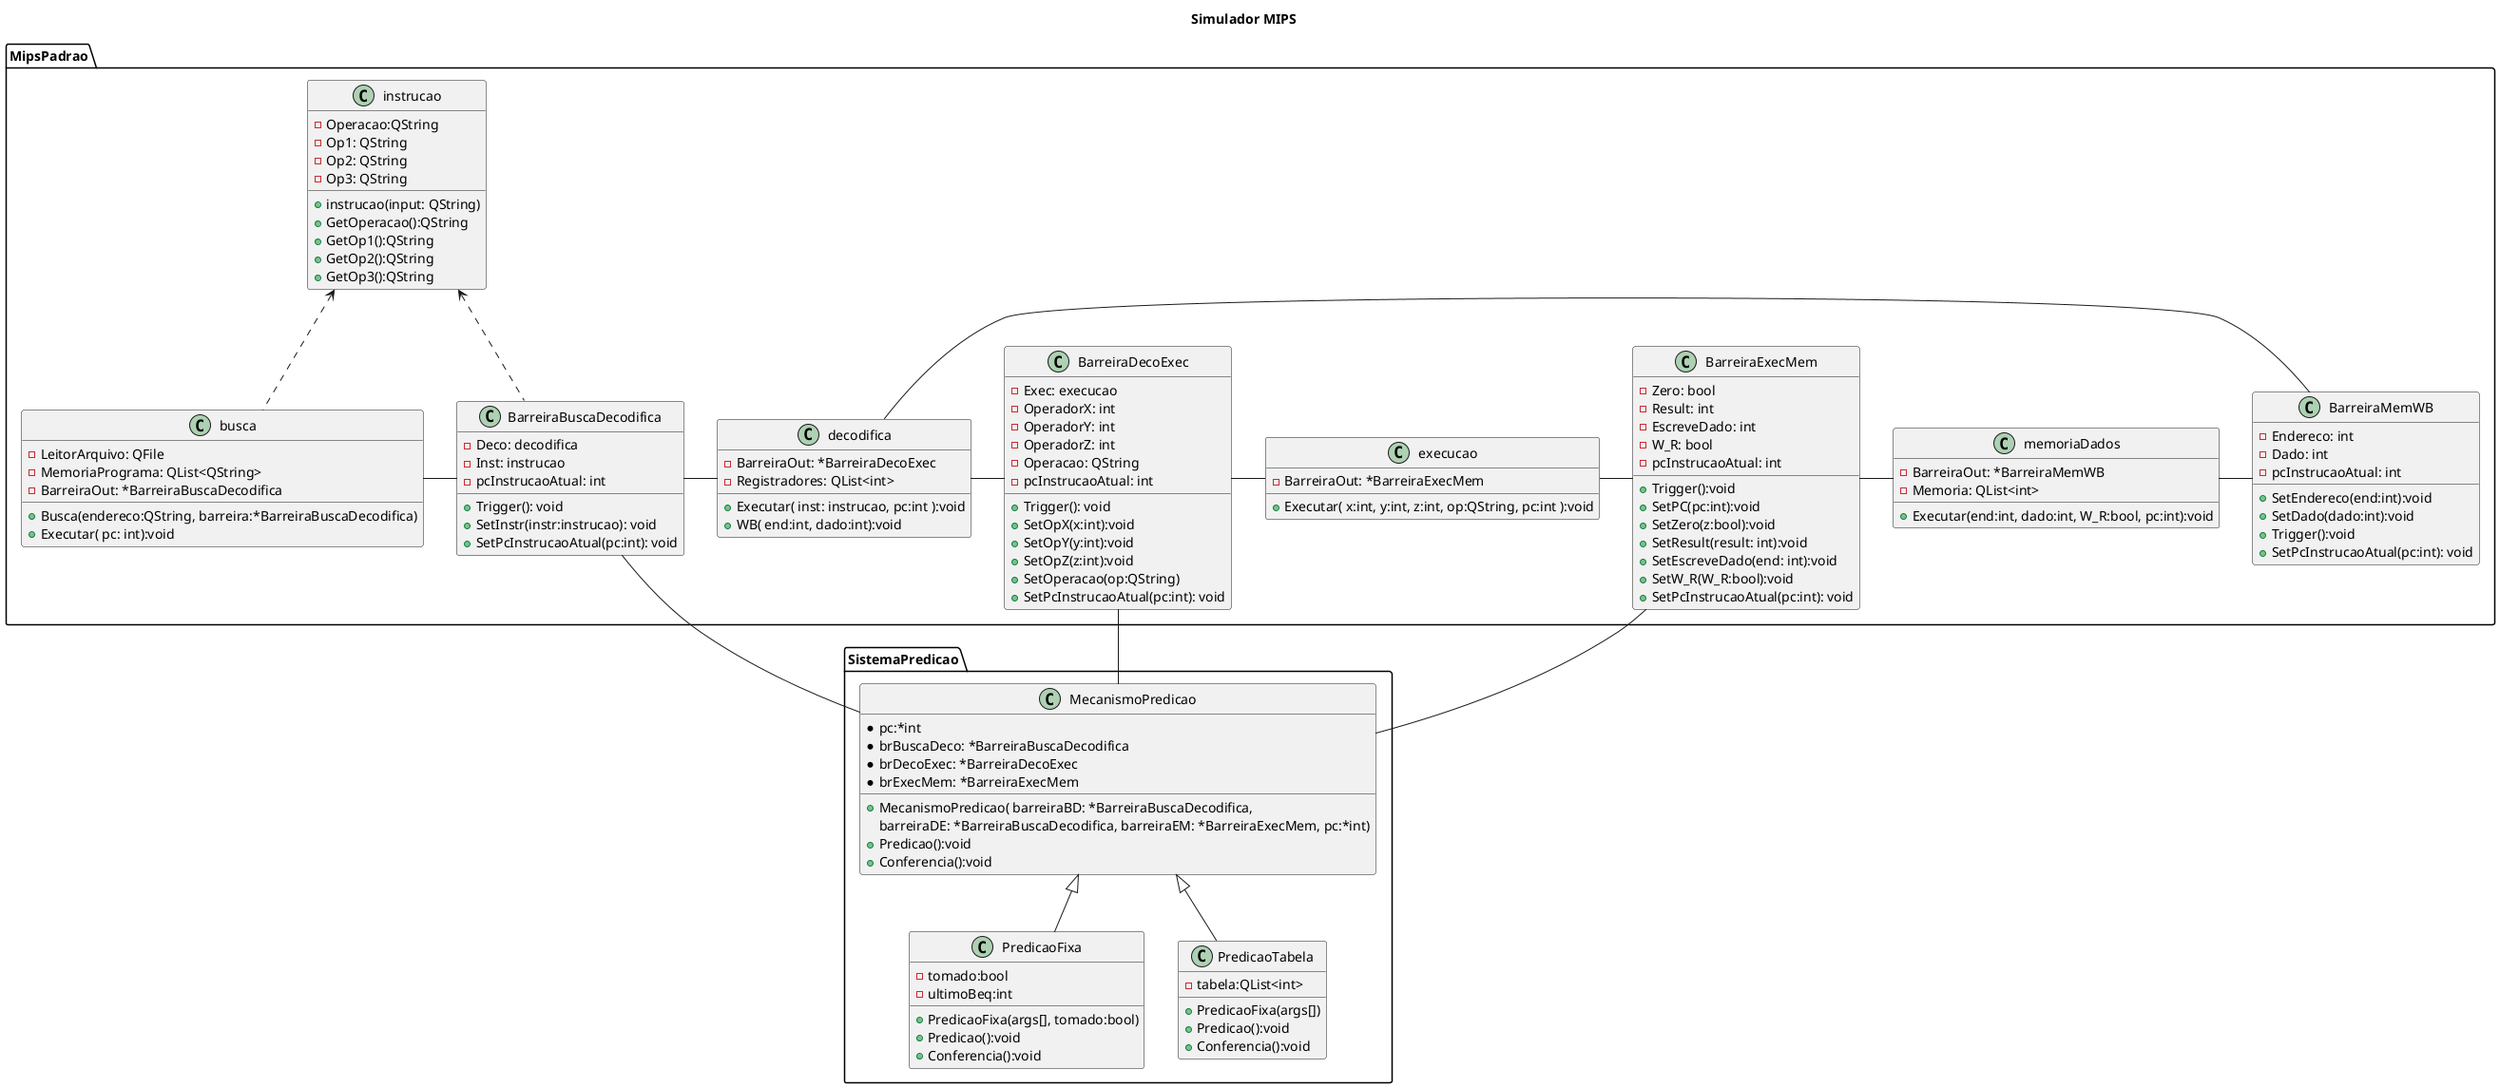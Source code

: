 @startuml
Title Simulador MIPS
package MipsPadrao{
    class busca{
        - LeitorArquivo: QFile
        - MemoriaPrograma: QList<QString>
        - BarreiraOut: *BarreiraBuscaDecodifica

        + Busca(endereco:QString, barreira:*BarreiraBuscaDecodifica)
        + Executar( pc: int):void

    }
    class BarreiraBuscaDecodifica{
        - Deco: decodifica
        - Inst: instrucao
        - pcInstrucaoAtual: int
        + Trigger(): void
        + SetInstr(instr:instrucao): void
        + SetPcInstrucaoAtual(pc:int): void
    }
    class decodifica{
        - BarreiraOut: *BarreiraDecoExec
        - Registradores: QList<int>
        + Executar( inst: instrucao, pc:int ):void
        + WB( end:int, dado:int):void
    }
    class BarreiraDecoExec{
        - Exec: execucao
        - OperadorX: int
        - OperadorY: int
        - OperadorZ: int
        - Operacao: QString
        - pcInstrucaoAtual: int
        + Trigger(): void
        + SetOpX(x:int):void
        + SetOpY(y:int):void
        + SetOpZ(z:int):void
        + SetOperacao(op:QString)
        + SetPcInstrucaoAtual(pc:int): void

    }
    class execucao{
        - BarreiraOut: *BarreiraExecMem
        + Executar( x:int, y:int, z:int, op:QString, pc:int ):void
    }
    class BarreiraExecMem{
        - Zero: bool
        - Result: int
        - EscreveDado: int
        - W_R: bool
        - pcInstrucaoAtual: int
        + Trigger():void
        + SetPC(pc:int):void
        + SetZero(z:bool):void
        + SetResult(result: int):void
        + SetEscreveDado(end: int):void
        + SetW_R(W_R:bool):void
        + SetPcInstrucaoAtual(pc:int): void
    }
    class memoriaDados{
        - BarreiraOut: *BarreiraMemWB 
        - Memoria: QList<int>
        +Executar(end:int, dado:int, W_R:bool, pc:int):void
    }
    class BarreiraMemWB{
        - Endereco: int
        - Dado: int
        - pcInstrucaoAtual: int
        + SetEndereco(end:int):void
        + SetDado(dado:int):void
        + Trigger():void
        + SetPcInstrucaoAtual(pc:int): void
    }
    class instrucao{
    - Operacao:QString
    - Op1: QString
    - Op2: QString
    - Op3: QString
    + instrucao(input: QString)
    + GetOperacao():QString
    + GetOp1():QString
    + GetOp2():QString
    + GetOp3():QString
}
}
package SistemaPredicao{
    class MecanismoPredicao{
        +MecanismoPredicao( barreiraBD: *BarreiraBuscaDecodifica, 
        barreiraDE: *BarreiraBuscaDecodifica, barreiraEM: *BarreiraExecMem, pc:*int)
        *pc:*int
        *brBuscaDeco: *BarreiraBuscaDecodifica
        *brDecoExec: *BarreiraDecoExec
        *brExecMem: *BarreiraExecMem
        +Predicao():void
        +Conferencia():void
    }
    class PredicaoFixa{
        -tomado:bool
        -ultimoBeq:int
        +PredicaoFixa(args[], tomado:bool)
        +Predicao():void
        +Conferencia():void
    }
    class PredicaoTabela{
        -tabela:QList<int>
        +PredicaoFixa(args[])
        +Predicao():void
        +Conferencia():void
    }
}

busca - BarreiraBuscaDecodifica
busca .up.> instrucao
BarreiraBuscaDecodifica - decodifica
decodifica - BarreiraDecoExec
BarreiraDecoExec - execucao
execucao - BarreiraExecMem
BarreiraExecMem -right- memoriaDados
memoriaDados -right- BarreiraMemWB
BarreiraMemWB -left-- decodifica
BarreiraBuscaDecodifica .up.> instrucao
MecanismoPredicao <|-down- PredicaoFixa
MecanismoPredicao <|-down- PredicaoTabela

MecanismoPredicao -up- BarreiraBuscaDecodifica
MecanismoPredicao -up- BarreiraDecoExec
MecanismoPredicao -up- BarreiraExecMem


@enduml